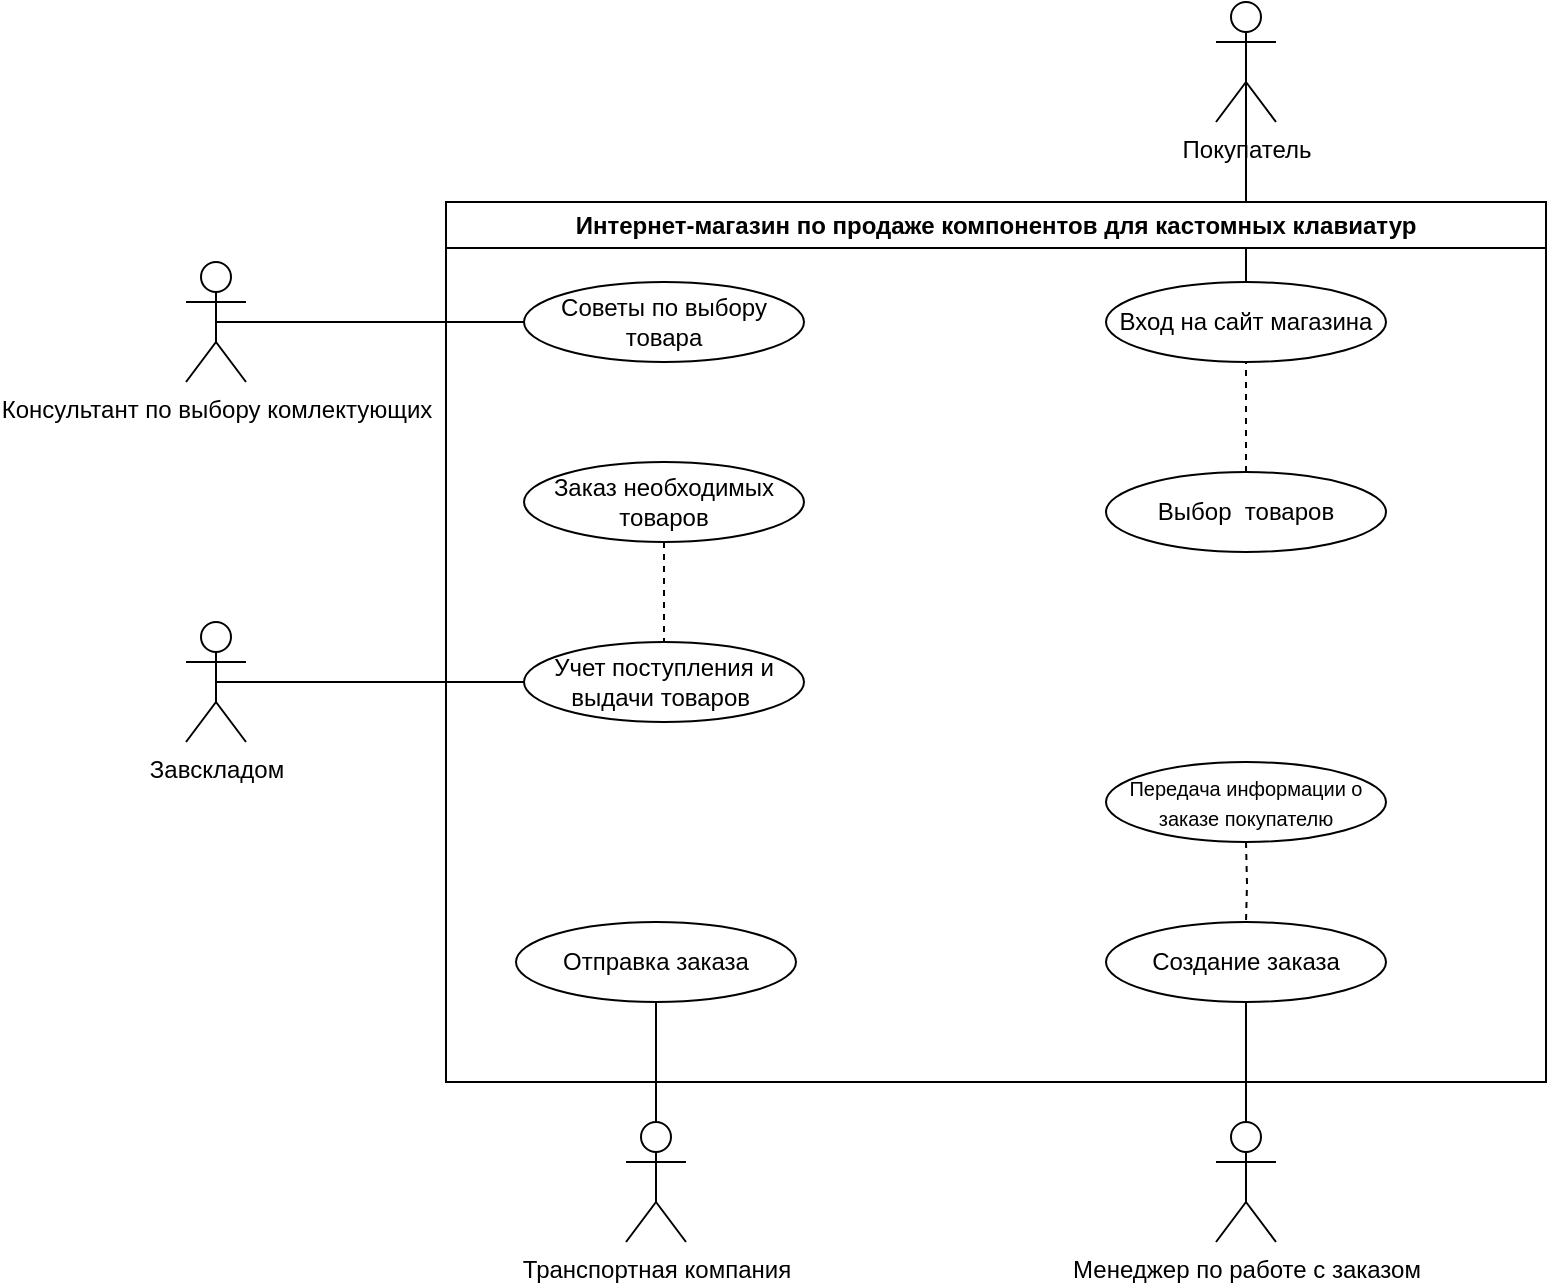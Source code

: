 <mxfile version="20.5.3" type="github">
  <diagram id="sq5tUa9uOOfnAcCKqO6m" name="Страница 1">
    <mxGraphModel dx="2201" dy="789" grid="1" gridSize="10" guides="1" tooltips="1" connect="1" arrows="1" fold="1" page="1" pageScale="1" pageWidth="827" pageHeight="1169" math="0" shadow="0">
      <root>
        <mxCell id="0" />
        <mxCell id="1" parent="0" />
        <mxCell id="K7c1DOycUjJ4pG6AKwoJ-4" style="edgeStyle=orthogonalEdgeStyle;rounded=0;orthogonalLoop=1;jettySize=auto;html=1;exitX=0.5;exitY=0;exitDx=0;exitDy=0;entryX=0.5;entryY=1;entryDx=0;entryDy=0;dashed=1;endArrow=none;endFill=0;" parent="1" source="K7c1DOycUjJ4pG6AKwoJ-1" target="K7c1DOycUjJ4pG6AKwoJ-3" edge="1">
          <mxGeometry relative="1" as="geometry" />
        </mxCell>
        <mxCell id="K7c1DOycUjJ4pG6AKwoJ-1" value="Выбор&amp;nbsp; товаров" style="ellipse;whiteSpace=wrap;html=1;" parent="1" vertex="1">
          <mxGeometry x="540" y="585" width="140" height="40" as="geometry" />
        </mxCell>
        <mxCell id="K7c1DOycUjJ4pG6AKwoJ-2" value="Покупатель" style="shape=umlActor;verticalLabelPosition=bottom;verticalAlign=top;html=1;" parent="1" vertex="1">
          <mxGeometry x="595" y="350" width="30" height="60" as="geometry" />
        </mxCell>
        <mxCell id="K7c1DOycUjJ4pG6AKwoJ-5" style="edgeStyle=orthogonalEdgeStyle;rounded=0;orthogonalLoop=1;jettySize=auto;html=1;exitX=0.5;exitY=0;exitDx=0;exitDy=0;entryX=0.5;entryY=0.5;entryDx=0;entryDy=0;entryPerimeter=0;endArrow=none;endFill=0;" parent="1" source="K7c1DOycUjJ4pG6AKwoJ-3" target="K7c1DOycUjJ4pG6AKwoJ-2" edge="1">
          <mxGeometry relative="1" as="geometry" />
        </mxCell>
        <mxCell id="K7c1DOycUjJ4pG6AKwoJ-3" value="Вход на сайт магазина" style="ellipse;whiteSpace=wrap;html=1;" parent="1" vertex="1">
          <mxGeometry x="540" y="490" width="140" height="40" as="geometry" />
        </mxCell>
        <mxCell id="K7c1DOycUjJ4pG6AKwoJ-6" value="Консультант по выбору комлектующих" style="shape=umlActor;verticalLabelPosition=bottom;verticalAlign=top;html=1;" parent="1" vertex="1">
          <mxGeometry x="80" y="480" width="30" height="60" as="geometry" />
        </mxCell>
        <mxCell id="K7c1DOycUjJ4pG6AKwoJ-11" style="edgeStyle=orthogonalEdgeStyle;rounded=0;orthogonalLoop=1;jettySize=auto;html=1;exitX=0;exitY=0.5;exitDx=0;exitDy=0;entryX=0.5;entryY=0.5;entryDx=0;entryDy=0;entryPerimeter=0;endArrow=none;endFill=0;" parent="1" source="K7c1DOycUjJ4pG6AKwoJ-7" target="K7c1DOycUjJ4pG6AKwoJ-6" edge="1">
          <mxGeometry relative="1" as="geometry" />
        </mxCell>
        <mxCell id="K7c1DOycUjJ4pG6AKwoJ-7" value="Советы по выбору товара" style="ellipse;whiteSpace=wrap;html=1;" parent="1" vertex="1">
          <mxGeometry x="249" y="490" width="140" height="40" as="geometry" />
        </mxCell>
        <mxCell id="K7c1DOycUjJ4pG6AKwoJ-12" value="Завскладом" style="shape=umlActor;verticalLabelPosition=bottom;verticalAlign=top;html=1;" parent="1" vertex="1">
          <mxGeometry x="80" y="660" width="30" height="60" as="geometry" />
        </mxCell>
        <mxCell id="K7c1DOycUjJ4pG6AKwoJ-14" style="edgeStyle=orthogonalEdgeStyle;rounded=0;orthogonalLoop=1;jettySize=auto;html=1;exitX=0;exitY=0.5;exitDx=0;exitDy=0;entryX=0.5;entryY=0.5;entryDx=0;entryDy=0;entryPerimeter=0;endArrow=none;endFill=0;" parent="1" source="K7c1DOycUjJ4pG6AKwoJ-13" target="K7c1DOycUjJ4pG6AKwoJ-12" edge="1">
          <mxGeometry relative="1" as="geometry" />
        </mxCell>
        <mxCell id="K7c1DOycUjJ4pG6AKwoJ-13" value="Учет поступления и выдачи товаров&amp;nbsp;" style="ellipse;whiteSpace=wrap;html=1;" parent="1" vertex="1">
          <mxGeometry x="249" y="670" width="140" height="40" as="geometry" />
        </mxCell>
        <mxCell id="K7c1DOycUjJ4pG6AKwoJ-15" value="Менеджер по работе с заказом" style="shape=umlActor;verticalLabelPosition=bottom;verticalAlign=top;html=1;" parent="1" vertex="1">
          <mxGeometry x="595" y="910" width="30" height="60" as="geometry" />
        </mxCell>
        <mxCell id="K7c1DOycUjJ4pG6AKwoJ-18" style="edgeStyle=orthogonalEdgeStyle;rounded=0;orthogonalLoop=1;jettySize=auto;html=1;exitX=0.5;exitY=1;exitDx=0;exitDy=0;endArrow=none;endFill=0;entryX=0.5;entryY=0;entryDx=0;entryDy=0;entryPerimeter=0;" parent="1" source="K7c1DOycUjJ4pG6AKwoJ-17" target="K7c1DOycUjJ4pG6AKwoJ-15" edge="1">
          <mxGeometry relative="1" as="geometry">
            <mxPoint x="610" y="880" as="targetPoint" />
          </mxGeometry>
        </mxCell>
        <mxCell id="K7c1DOycUjJ4pG6AKwoJ-17" value="Создание заказа" style="ellipse;whiteSpace=wrap;html=1;" parent="1" vertex="1">
          <mxGeometry x="540" y="810" width="140" height="40" as="geometry" />
        </mxCell>
        <mxCell id="K7c1DOycUjJ4pG6AKwoJ-20" style="edgeStyle=orthogonalEdgeStyle;rounded=0;orthogonalLoop=1;jettySize=auto;html=1;exitX=0.5;exitY=1;exitDx=0;exitDy=0;entryX=0.5;entryY=0;entryDx=0;entryDy=0;fontSize=10;endArrow=none;endFill=0;dashed=1;startArrow=none;" parent="1" target="K7c1DOycUjJ4pG6AKwoJ-17" edge="1">
          <mxGeometry relative="1" as="geometry">
            <mxPoint x="610" y="770" as="sourcePoint" />
          </mxGeometry>
        </mxCell>
        <mxCell id="K7c1DOycUjJ4pG6AKwoJ-22" style="edgeStyle=orthogonalEdgeStyle;rounded=0;orthogonalLoop=1;jettySize=auto;html=1;exitX=0.5;exitY=1;exitDx=0;exitDy=0;entryX=0.5;entryY=0;entryDx=0;entryDy=0;dashed=1;fontSize=10;endArrow=none;endFill=0;" parent="1" source="K7c1DOycUjJ4pG6AKwoJ-21" target="K7c1DOycUjJ4pG6AKwoJ-13" edge="1">
          <mxGeometry relative="1" as="geometry" />
        </mxCell>
        <mxCell id="K7c1DOycUjJ4pG6AKwoJ-21" value="&lt;font style=&quot;font-size: 12px;&quot;&gt;Заказ необходимых товаров&lt;/font&gt;" style="ellipse;whiteSpace=wrap;html=1;" parent="1" vertex="1">
          <mxGeometry x="249" y="580" width="140" height="40" as="geometry" />
        </mxCell>
        <mxCell id="l_A6OMl15HvACTpBP7gL-3" style="edgeStyle=orthogonalEdgeStyle;rounded=0;orthogonalLoop=1;jettySize=auto;html=1;exitX=0.5;exitY=0;exitDx=0;exitDy=0;exitPerimeter=0;entryX=0.5;entryY=1;entryDx=0;entryDy=0;endArrow=none;endFill=0;" edge="1" parent="1" source="l_A6OMl15HvACTpBP7gL-1" target="l_A6OMl15HvACTpBP7gL-2">
          <mxGeometry relative="1" as="geometry" />
        </mxCell>
        <mxCell id="l_A6OMl15HvACTpBP7gL-1" value="Транспортная компания" style="shape=umlActor;verticalLabelPosition=bottom;verticalAlign=top;html=1;" vertex="1" parent="1">
          <mxGeometry x="300" y="910" width="30" height="60" as="geometry" />
        </mxCell>
        <mxCell id="l_A6OMl15HvACTpBP7gL-4" value="Интернет-магазин по продаже компонентов для кастомных клавиатур" style="swimlane;whiteSpace=wrap;html=1;" vertex="1" parent="1">
          <mxGeometry x="210" y="450" width="550" height="440" as="geometry" />
        </mxCell>
        <mxCell id="K7c1DOycUjJ4pG6AKwoJ-19" value="&lt;font style=&quot;font-size: 10px;&quot;&gt;Передача информации о заказе покупателю&lt;/font&gt;" style="ellipse;whiteSpace=wrap;html=1;" parent="l_A6OMl15HvACTpBP7gL-4" vertex="1">
          <mxGeometry x="330" y="280" width="140" height="40" as="geometry" />
        </mxCell>
        <mxCell id="l_A6OMl15HvACTpBP7gL-2" value="Отправка заказа" style="ellipse;whiteSpace=wrap;html=1;" vertex="1" parent="l_A6OMl15HvACTpBP7gL-4">
          <mxGeometry x="35" y="360" width="140" height="40" as="geometry" />
        </mxCell>
      </root>
    </mxGraphModel>
  </diagram>
</mxfile>
